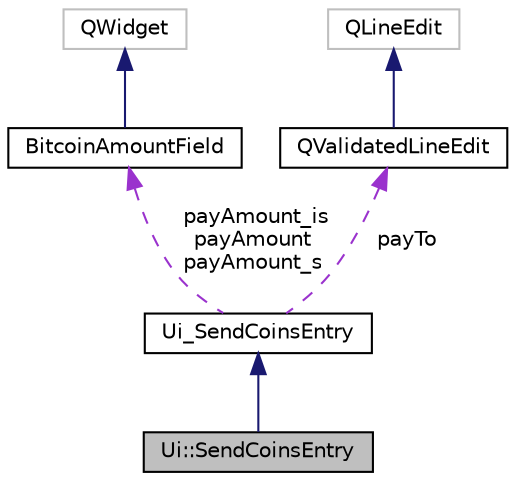 digraph "Ui::SendCoinsEntry"
{
 // LATEX_PDF_SIZE
  edge [fontname="Helvetica",fontsize="10",labelfontname="Helvetica",labelfontsize="10"];
  node [fontname="Helvetica",fontsize="10",shape=record];
  Node2 [label="Ui::SendCoinsEntry",height=0.2,width=0.4,color="black", fillcolor="grey75", style="filled", fontcolor="black",tooltip=" "];
  Node3 -> Node2 [dir="back",color="midnightblue",fontsize="10",style="solid",fontname="Helvetica"];
  Node3 [label="Ui_SendCoinsEntry",height=0.2,width=0.4,color="black", fillcolor="white", style="filled",URL="$class_ui___send_coins_entry.html",tooltip=" "];
  Node4 -> Node3 [dir="back",color="darkorchid3",fontsize="10",style="dashed",label=" payAmount_is\npayAmount\npayAmount_s" ,fontname="Helvetica"];
  Node4 [label="BitcoinAmountField",height=0.2,width=0.4,color="black", fillcolor="white", style="filled",URL="$class_bitcoin_amount_field.html",tooltip=" "];
  Node5 -> Node4 [dir="back",color="midnightblue",fontsize="10",style="solid",fontname="Helvetica"];
  Node5 [label="QWidget",height=0.2,width=0.4,color="grey75", fillcolor="white", style="filled",tooltip=" "];
  Node6 -> Node3 [dir="back",color="darkorchid3",fontsize="10",style="dashed",label=" payTo" ,fontname="Helvetica"];
  Node6 [label="QValidatedLineEdit",height=0.2,width=0.4,color="black", fillcolor="white", style="filled",URL="$class_q_validated_line_edit.html",tooltip=" "];
  Node7 -> Node6 [dir="back",color="midnightblue",fontsize="10",style="solid",fontname="Helvetica"];
  Node7 [label="QLineEdit",height=0.2,width=0.4,color="grey75", fillcolor="white", style="filled",tooltip=" "];
}
